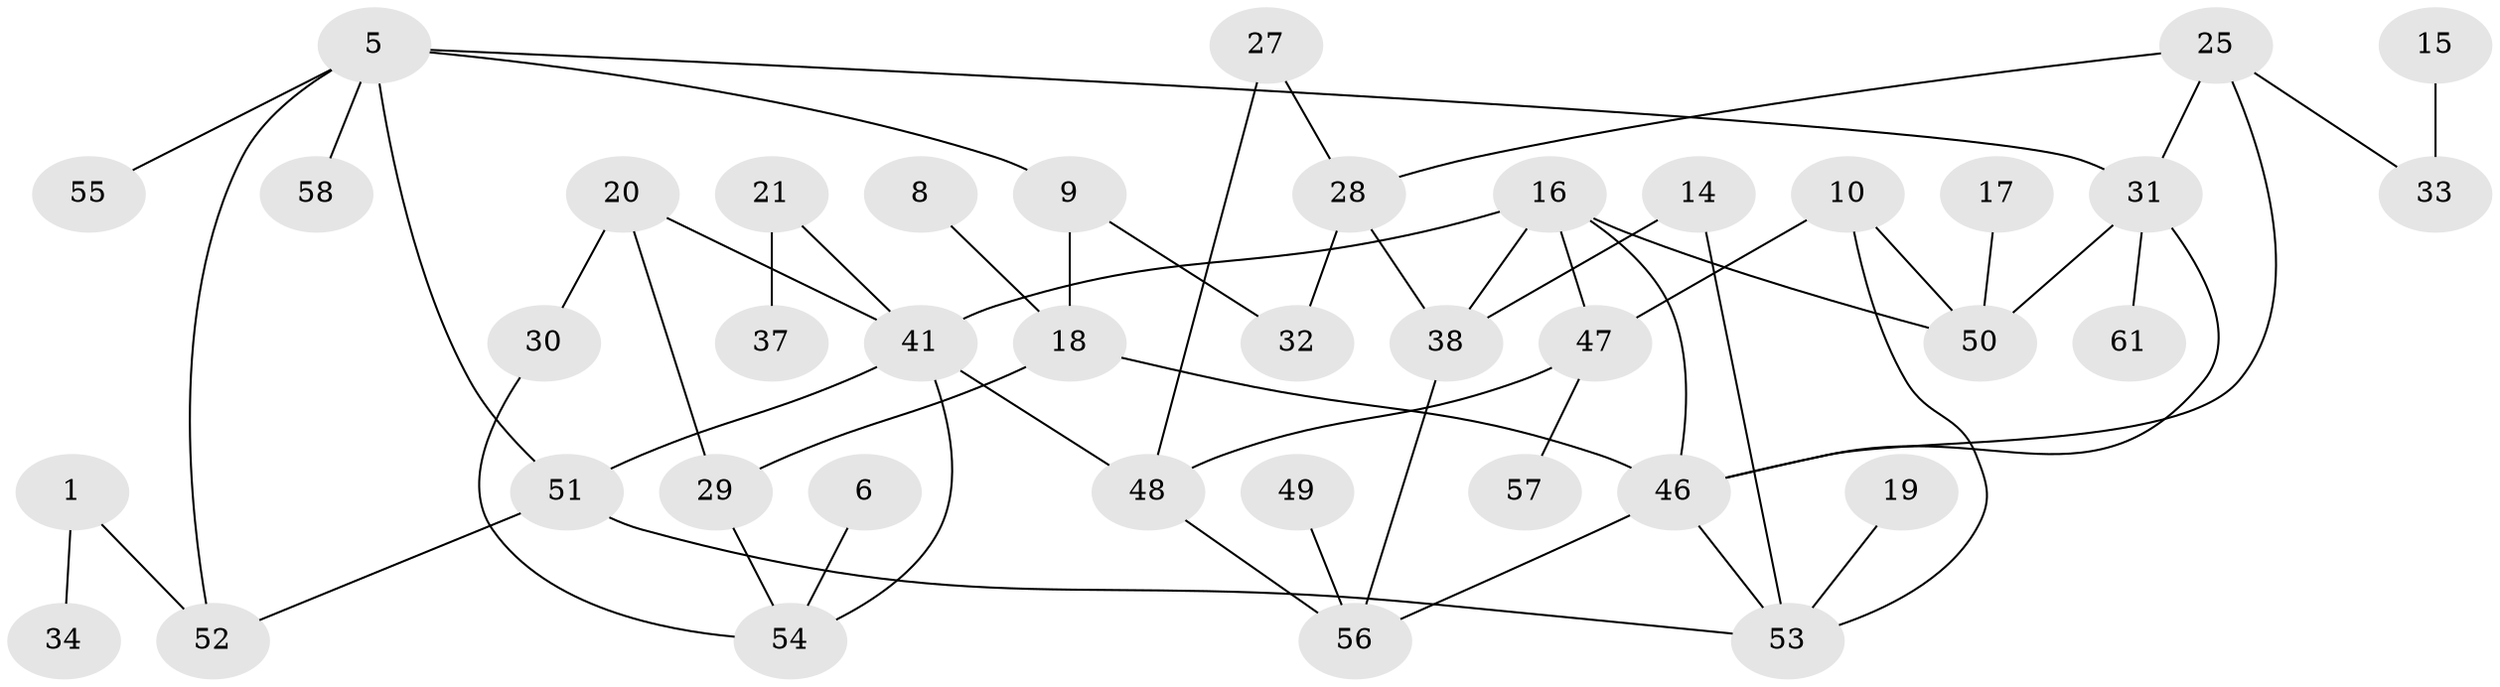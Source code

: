 // original degree distribution, {2: 0.2809917355371901, 1: 0.2727272727272727, 4: 0.14049586776859505, 0: 0.1322314049586777, 3: 0.1652892561983471, 5: 0.008264462809917356}
// Generated by graph-tools (version 1.1) at 2025/49/03/09/25 03:49:12]
// undirected, 40 vertices, 57 edges
graph export_dot {
graph [start="1"]
  node [color=gray90,style=filled];
  1;
  5;
  6;
  8;
  9;
  10;
  14;
  15;
  16;
  17;
  18;
  19;
  20;
  21;
  25;
  27;
  28;
  29;
  30;
  31;
  32;
  33;
  34;
  37;
  38;
  41;
  46;
  47;
  48;
  49;
  50;
  51;
  52;
  53;
  54;
  55;
  56;
  57;
  58;
  61;
  1 -- 34 [weight=1.0];
  1 -- 52 [weight=1.0];
  5 -- 9 [weight=1.0];
  5 -- 31 [weight=1.0];
  5 -- 51 [weight=1.0];
  5 -- 52 [weight=1.0];
  5 -- 55 [weight=1.0];
  5 -- 58 [weight=1.0];
  6 -- 54 [weight=1.0];
  8 -- 18 [weight=1.0];
  9 -- 18 [weight=1.0];
  9 -- 32 [weight=1.0];
  10 -- 47 [weight=1.0];
  10 -- 50 [weight=1.0];
  10 -- 53 [weight=1.0];
  14 -- 38 [weight=1.0];
  14 -- 53 [weight=1.0];
  15 -- 33 [weight=1.0];
  16 -- 38 [weight=1.0];
  16 -- 41 [weight=1.0];
  16 -- 46 [weight=1.0];
  16 -- 47 [weight=1.0];
  16 -- 50 [weight=1.0];
  17 -- 50 [weight=1.0];
  18 -- 29 [weight=1.0];
  18 -- 46 [weight=1.0];
  19 -- 53 [weight=1.0];
  20 -- 29 [weight=1.0];
  20 -- 30 [weight=1.0];
  20 -- 41 [weight=1.0];
  21 -- 37 [weight=1.0];
  21 -- 41 [weight=1.0];
  25 -- 28 [weight=1.0];
  25 -- 31 [weight=1.0];
  25 -- 33 [weight=1.0];
  25 -- 46 [weight=1.0];
  27 -- 28 [weight=1.0];
  27 -- 48 [weight=1.0];
  28 -- 32 [weight=1.0];
  28 -- 38 [weight=1.0];
  29 -- 54 [weight=1.0];
  30 -- 54 [weight=1.0];
  31 -- 46 [weight=1.0];
  31 -- 50 [weight=1.0];
  31 -- 61 [weight=1.0];
  38 -- 56 [weight=1.0];
  41 -- 48 [weight=1.0];
  41 -- 51 [weight=1.0];
  41 -- 54 [weight=1.0];
  46 -- 53 [weight=1.0];
  46 -- 56 [weight=1.0];
  47 -- 48 [weight=1.0];
  47 -- 57 [weight=1.0];
  48 -- 56 [weight=1.0];
  49 -- 56 [weight=1.0];
  51 -- 52 [weight=1.0];
  51 -- 53 [weight=1.0];
}

